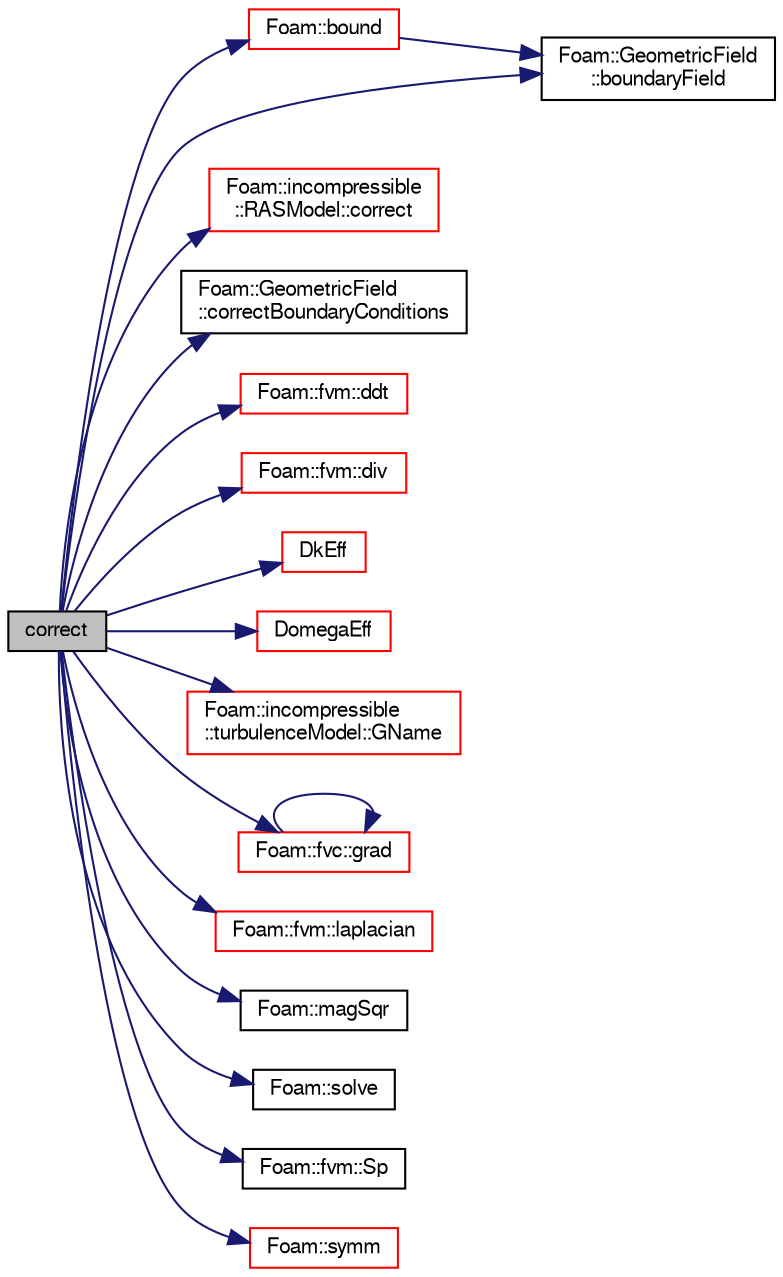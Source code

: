 digraph "correct"
{
  bgcolor="transparent";
  edge [fontname="FreeSans",fontsize="10",labelfontname="FreeSans",labelfontsize="10"];
  node [fontname="FreeSans",fontsize="10",shape=record];
  rankdir="LR";
  Node2748 [label="correct",height=0.2,width=0.4,color="black", fillcolor="grey75", style="filled", fontcolor="black"];
  Node2748 -> Node2749 [color="midnightblue",fontsize="10",style="solid",fontname="FreeSans"];
  Node2749 [label="Foam::bound",height=0.2,width=0.4,color="red",URL="$a21124.html#a334b2a2d0ce7997d360f7a018174a077",tooltip="Bound the given scalar field if it has gone unbounded. "];
  Node2749 -> Node2751 [color="midnightblue",fontsize="10",style="solid",fontname="FreeSans"];
  Node2751 [label="Foam::GeometricField\l::boundaryField",height=0.2,width=0.4,color="black",URL="$a22434.html#a3c6c1a789b48ea0c5e8bff64f9c14f2d",tooltip="Return reference to GeometricBoundaryField. "];
  Node2748 -> Node2751 [color="midnightblue",fontsize="10",style="solid",fontname="FreeSans"];
  Node2748 -> Node3063 [color="midnightblue",fontsize="10",style="solid",fontname="FreeSans"];
  Node3063 [label="Foam::incompressible\l::RASModel::correct",height=0.2,width=0.4,color="red",URL="$a31074.html#a3ae44b28050c3aa494c1d8e18cf618c1",tooltip="Solve the turbulence equations and correct the turbulence viscosity. "];
  Node2748 -> Node2752 [color="midnightblue",fontsize="10",style="solid",fontname="FreeSans"];
  Node2752 [label="Foam::GeometricField\l::correctBoundaryConditions",height=0.2,width=0.4,color="black",URL="$a22434.html#acaf6878ef900e593c4b20812f1b567d6",tooltip="Correct boundary field. "];
  Node2748 -> Node3109 [color="midnightblue",fontsize="10",style="solid",fontname="FreeSans"];
  Node3109 [label="Foam::fvm::ddt",height=0.2,width=0.4,color="red",URL="$a21135.html#a2d88eca98ab69b84af7ddb96e35f5a44"];
  Node2748 -> Node3110 [color="midnightblue",fontsize="10",style="solid",fontname="FreeSans"];
  Node3110 [label="Foam::fvm::div",height=0.2,width=0.4,color="red",URL="$a21135.html#a058dd4757c11ae656c8d576632b33d25"];
  Node2748 -> Node3119 [color="midnightblue",fontsize="10",style="solid",fontname="FreeSans"];
  Node3119 [label="DkEff",height=0.2,width=0.4,color="red",URL="$a31026.html#a1faa4b448524c4de622637dc51aa4a30",tooltip="Return the effective diffusivity for k. "];
  Node2748 -> Node3131 [color="midnightblue",fontsize="10",style="solid",fontname="FreeSans"];
  Node3131 [label="DomegaEff",height=0.2,width=0.4,color="red",URL="$a31026.html#a20a2301c30b9c071889b1e33f40723d1",tooltip="Return the effective diffusivity for omega. "];
  Node2748 -> Node3132 [color="midnightblue",fontsize="10",style="solid",fontname="FreeSans"];
  Node3132 [label="Foam::incompressible\l::turbulenceModel::GName",height=0.2,width=0.4,color="red",URL="$a31102.html#a530c14556551704a03baa28ac70a78a0",tooltip="Helper function to return the nam eof the turbulence G field. "];
  Node2748 -> Node3133 [color="midnightblue",fontsize="10",style="solid",fontname="FreeSans"];
  Node3133 [label="Foam::fvc::grad",height=0.2,width=0.4,color="red",URL="$a21134.html#a7c00ec90ecc15ed3005255e42c52827a"];
  Node3133 -> Node3133 [color="midnightblue",fontsize="10",style="solid",fontname="FreeSans"];
  Node2748 -> Node3135 [color="midnightblue",fontsize="10",style="solid",fontname="FreeSans"];
  Node3135 [label="Foam::fvm::laplacian",height=0.2,width=0.4,color="red",URL="$a21135.html#a05679b154654e47e9f1e2fbd2bc0bae0"];
  Node2748 -> Node3136 [color="midnightblue",fontsize="10",style="solid",fontname="FreeSans"];
  Node3136 [label="Foam::magSqr",height=0.2,width=0.4,color="black",URL="$a21124.html#ae6fff2c6981e6d9618aa5038e69def6e"];
  Node2748 -> Node3137 [color="midnightblue",fontsize="10",style="solid",fontname="FreeSans"];
  Node3137 [label="Foam::solve",height=0.2,width=0.4,color="black",URL="$a21124.html#a745114a2fef57ff2df3946017d4dec34",tooltip="Solve returning the solution statistics given convergence tolerance. "];
  Node2748 -> Node3138 [color="midnightblue",fontsize="10",style="solid",fontname="FreeSans"];
  Node3138 [label="Foam::fvm::Sp",height=0.2,width=0.4,color="black",URL="$a21135.html#a67e0938495ebeac7ad57361957720554"];
  Node2748 -> Node3139 [color="midnightblue",fontsize="10",style="solid",fontname="FreeSans"];
  Node3139 [label="Foam::symm",height=0.2,width=0.4,color="red",URL="$a21124.html#a112755faabb5ff081d7a25a936a1d3c4"];
}
